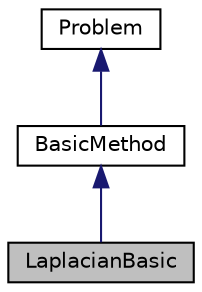 digraph "LaplacianBasic"
{
 // LATEX_PDF_SIZE
  edge [fontname="Helvetica",fontsize="10",labelfontname="Helvetica",labelfontsize="10"];
  node [fontname="Helvetica",fontsize="10",shape=record];
  Node1 [label="LaplacianBasic",height=0.2,width=0.4,color="black", fillcolor="grey75", style="filled", fontcolor="black",tooltip=" "];
  Node2 -> Node1 [dir="back",color="midnightblue",fontsize="10",style="solid"];
  Node2 [label="BasicMethod",height=0.2,width=0.4,color="black", fillcolor="white", style="filled",URL="$classBasicMethod.html",tooltip=" "];
  Node3 -> Node2 [dir="back",color="midnightblue",fontsize="10",style="solid"];
  Node3 [label="Problem",height=0.2,width=0.4,color="black", fillcolor="white", style="filled",URL="$classProblem.html",tooltip=" "];
}
